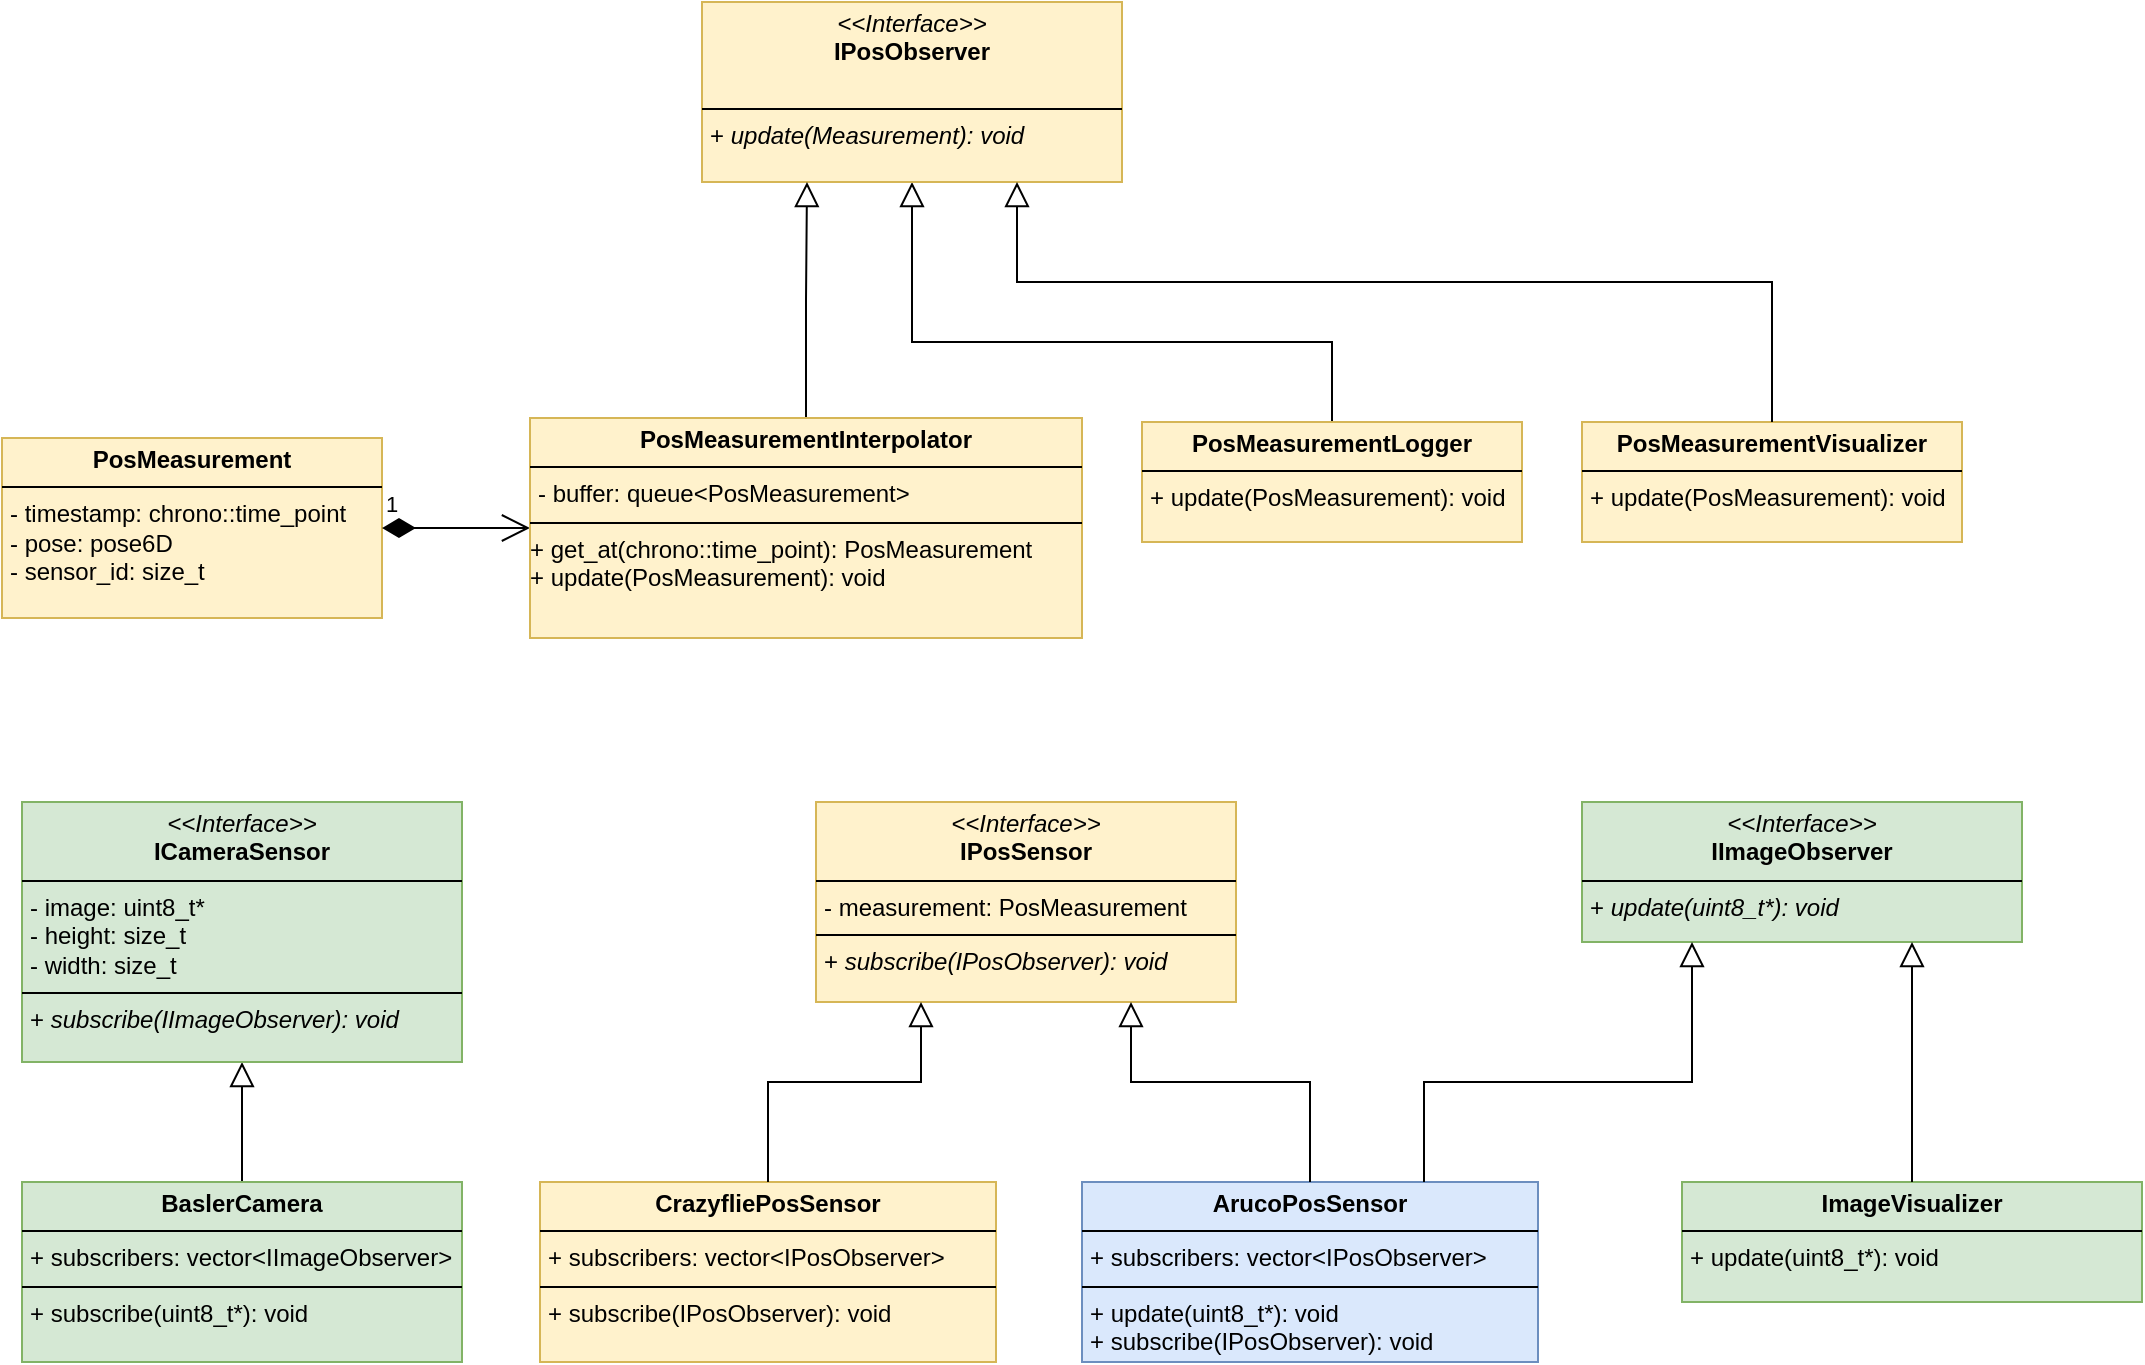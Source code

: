<mxfile version="24.4.4" type="github">
  <diagram id="C5RBs43oDa-KdzZeNtuy" name="Page-1">
    <mxGraphModel dx="1195" dy="1852" grid="1" gridSize="10" guides="1" tooltips="1" connect="1" arrows="1" fold="1" page="1" pageScale="1" pageWidth="827" pageHeight="1169" math="0" shadow="0">
      <root>
        <mxCell id="WIyWlLk6GJQsqaUBKTNV-0" />
        <mxCell id="WIyWlLk6GJQsqaUBKTNV-1" parent="WIyWlLk6GJQsqaUBKTNV-0" />
        <mxCell id="zkfFHV4jXpPFQw0GAbJ--16" value="" style="endArrow=block;endSize=10;endFill=0;shadow=0;strokeWidth=1;rounded=0;curved=0;edgeStyle=elbowEdgeStyle;elbow=vertical;exitX=0.5;exitY=0;exitDx=0;exitDy=0;entryX=0.5;entryY=1;entryDx=0;entryDy=0;" parent="WIyWlLk6GJQsqaUBKTNV-1" source="pv5kppP4N1aIAB50SOcQ-13" target="pv5kppP4N1aIAB50SOcQ-12" edge="1">
          <mxGeometry width="160" relative="1" as="geometry">
            <mxPoint x="810" y="20" as="sourcePoint" />
            <mxPoint x="720" y="-10" as="targetPoint" />
            <Array as="points">
              <mxPoint x="810" y="50" />
              <mxPoint x="790" y="20" />
            </Array>
          </mxGeometry>
        </mxCell>
        <mxCell id="pv5kppP4N1aIAB50SOcQ-0" value="&lt;p style=&quot;margin:0px;margin-top:4px;text-align:center;&quot;&gt;&lt;i&gt;&amp;lt;&amp;lt;Interface&amp;gt;&amp;gt;&lt;/i&gt;&lt;br&gt;&lt;b&gt;IPosSensor&lt;/b&gt;&lt;/p&gt;&lt;hr size=&quot;1&quot; style=&quot;border-style:solid;&quot;&gt;&lt;p style=&quot;margin:0px;margin-left:4px;&quot;&gt;- measurement:&amp;nbsp;&lt;span style=&quot;text-align: center; background-color: initial;&quot;&gt;PosMeasurement&lt;/span&gt;&lt;br&gt;&lt;/p&gt;&lt;hr size=&quot;1&quot; style=&quot;border-style:solid;&quot;&gt;&lt;p style=&quot;margin:0px;margin-left:4px;&quot;&gt;+ &lt;i&gt;subscribe(IPosObserver): void&lt;/i&gt;&lt;/p&gt;" style="verticalAlign=top;align=left;overflow=fill;html=1;whiteSpace=wrap;fillColor=#fff2cc;strokeColor=#d6b656;" parent="WIyWlLk6GJQsqaUBKTNV-1" vertex="1">
          <mxGeometry x="617" y="280" width="210" height="100" as="geometry" />
        </mxCell>
        <mxCell id="pv5kppP4N1aIAB50SOcQ-10" value="&lt;p style=&quot;margin:0px;margin-top:4px;text-align:center;&quot;&gt;&lt;b&gt;PosMeasurement&lt;/b&gt;&lt;/p&gt;&lt;hr size=&quot;1&quot; style=&quot;border-style:solid;&quot;&gt;&lt;p style=&quot;margin:0px;margin-left:4px;&quot;&gt;- timestamp:&amp;nbsp;chrono::time_point&lt;br&gt;&lt;/p&gt;&lt;p style=&quot;margin:0px;margin-left:4px;&quot;&gt;- pose: pose6D&lt;/p&gt;&lt;p style=&quot;margin:0px;margin-left:4px;&quot;&gt;- sensor_id: size_t&lt;/p&gt;" style="verticalAlign=top;align=left;overflow=fill;html=1;whiteSpace=wrap;fillColor=#fff2cc;strokeColor=#d6b656;" parent="WIyWlLk6GJQsqaUBKTNV-1" vertex="1">
          <mxGeometry x="210" y="98" width="190" height="90" as="geometry" />
        </mxCell>
        <mxCell id="pv5kppP4N1aIAB50SOcQ-11" value="1" style="endArrow=open;html=1;endSize=12;startArrow=diamondThin;startSize=14;startFill=1;edgeStyle=orthogonalEdgeStyle;align=left;verticalAlign=bottom;rounded=0;entryX=0;entryY=0.5;entryDx=0;entryDy=0;exitX=1;exitY=0.5;exitDx=0;exitDy=0;" parent="WIyWlLk6GJQsqaUBKTNV-1" source="pv5kppP4N1aIAB50SOcQ-10" target="Q3HJ_jH-b3tcAB5Uhyy6-12" edge="1">
          <mxGeometry x="-1" y="3" relative="1" as="geometry">
            <mxPoint x="400" y="140" as="sourcePoint" />
            <mxPoint x="473" y="133" as="targetPoint" />
          </mxGeometry>
        </mxCell>
        <mxCell id="pv5kppP4N1aIAB50SOcQ-12" value="&lt;p style=&quot;margin:0px;margin-top:4px;text-align:center;&quot;&gt;&lt;i&gt;&amp;lt;&amp;lt;Interface&amp;gt;&amp;gt;&lt;/i&gt;&lt;br&gt;&lt;b&gt;IPosObserver&lt;/b&gt;&lt;/p&gt;&lt;br&gt;&lt;hr size=&quot;1&quot; style=&quot;border-style:solid;&quot;&gt;&lt;p style=&quot;margin:0px;margin-left:4px;&quot;&gt;+ &lt;i&gt;update(Measurement): void&lt;/i&gt;&lt;/p&gt;" style="verticalAlign=top;align=left;overflow=fill;html=1;whiteSpace=wrap;fillColor=#fff2cc;strokeColor=#d6b656;" parent="WIyWlLk6GJQsqaUBKTNV-1" vertex="1">
          <mxGeometry x="560" y="-120" width="210" height="90" as="geometry" />
        </mxCell>
        <mxCell id="pv5kppP4N1aIAB50SOcQ-13" value="&lt;p style=&quot;margin:0px;margin-top:4px;text-align:center;&quot;&gt;&lt;b&gt;PosMeasurementLogger&lt;/b&gt;&lt;/p&gt;&lt;hr size=&quot;1&quot; style=&quot;border-style:solid;&quot;&gt;&lt;p style=&quot;margin:0px;margin-left:4px;&quot;&gt;+ update(&lt;span style=&quot;text-align: center;&quot;&gt;PosMeasurement&lt;/span&gt;): void&lt;/p&gt;" style="verticalAlign=top;align=left;overflow=fill;html=1;whiteSpace=wrap;fillColor=#fff2cc;strokeColor=#d6b656;" parent="WIyWlLk6GJQsqaUBKTNV-1" vertex="1">
          <mxGeometry x="780" y="90" width="190" height="60" as="geometry" />
        </mxCell>
        <mxCell id="pv5kppP4N1aIAB50SOcQ-15" value="&lt;p style=&quot;margin:0px;margin-top:4px;text-align:center;&quot;&gt;&lt;b&gt;PosMeasurementVisualizer&lt;/b&gt;&lt;/p&gt;&lt;hr size=&quot;1&quot; style=&quot;border-style:solid;&quot;&gt;&lt;p style=&quot;margin:0px;margin-left:4px;&quot;&gt;+ update(&lt;span style=&quot;text-align: center;&quot;&gt;PosMeasurement&lt;/span&gt;): void&lt;/p&gt;" style="verticalAlign=top;align=left;overflow=fill;html=1;whiteSpace=wrap;fillColor=#fff2cc;strokeColor=#d6b656;" parent="WIyWlLk6GJQsqaUBKTNV-1" vertex="1">
          <mxGeometry x="1000" y="90" width="190" height="60" as="geometry" />
        </mxCell>
        <mxCell id="pv5kppP4N1aIAB50SOcQ-16" value="" style="endArrow=block;endSize=10;endFill=0;shadow=0;strokeWidth=1;rounded=0;curved=0;edgeStyle=elbowEdgeStyle;elbow=vertical;exitX=0.5;exitY=0;exitDx=0;exitDy=0;entryX=0.75;entryY=1;entryDx=0;entryDy=0;" parent="WIyWlLk6GJQsqaUBKTNV-1" source="pv5kppP4N1aIAB50SOcQ-15" target="pv5kppP4N1aIAB50SOcQ-12" edge="1">
          <mxGeometry width="160" relative="1" as="geometry">
            <mxPoint x="1105.5" y="70.0" as="sourcePoint" />
            <mxPoint x="670.0" y="-50.0" as="targetPoint" />
            <Array as="points">
              <mxPoint x="910" y="20" />
              <mxPoint x="700" y="60" />
            </Array>
          </mxGeometry>
        </mxCell>
        <mxCell id="pv5kppP4N1aIAB50SOcQ-18" value="" style="endArrow=block;endSize=10;endFill=0;shadow=0;strokeWidth=1;rounded=0;curved=0;edgeStyle=elbowEdgeStyle;elbow=vertical;exitX=0.5;exitY=0;exitDx=0;exitDy=0;entryX=0.5;entryY=1;entryDx=0;entryDy=0;" parent="WIyWlLk6GJQsqaUBKTNV-1" source="pv5kppP4N1aIAB50SOcQ-22" target="Q3HJ_jH-b3tcAB5Uhyy6-0" edge="1">
          <mxGeometry width="160" relative="1" as="geometry">
            <mxPoint x="170" y="480" as="sourcePoint" />
            <mxPoint x="170" y="380.0" as="targetPoint" />
          </mxGeometry>
        </mxCell>
        <mxCell id="pv5kppP4N1aIAB50SOcQ-22" value="&lt;p style=&quot;margin:0px;margin-top:4px;text-align:center;&quot;&gt;&lt;b&gt;BaslerCamera&lt;/b&gt;&lt;br&gt;&lt;/p&gt;&lt;hr size=&quot;1&quot; style=&quot;border-style:solid;&quot;&gt;&lt;p style=&quot;margin:0px;margin-left:4px;&quot;&gt;+ subscribers:&amp;nbsp;&lt;span style=&quot;background-color: initial;&quot;&gt;vector&amp;lt;IImageObserver&amp;gt;&lt;/span&gt;&lt;/p&gt;&lt;hr size=&quot;1&quot; style=&quot;border-style:solid;&quot;&gt;&lt;p style=&quot;margin:0px;margin-left:4px;&quot;&gt;+ subscribe(&lt;span style=&quot;text-align: center;&quot;&gt;uint8_t*&lt;/span&gt;): void&lt;br&gt;&lt;/p&gt;" style="verticalAlign=top;align=left;overflow=fill;html=1;whiteSpace=wrap;fillColor=#d5e8d4;strokeColor=#82b366;" parent="WIyWlLk6GJQsqaUBKTNV-1" vertex="1">
          <mxGeometry x="220" y="470" width="220" height="90" as="geometry" />
        </mxCell>
        <mxCell id="Q3HJ_jH-b3tcAB5Uhyy6-0" value="&lt;p style=&quot;margin:0px;margin-top:4px;text-align:center;&quot;&gt;&lt;i&gt;&amp;lt;&amp;lt;Interface&amp;gt;&amp;gt;&lt;/i&gt;&lt;br&gt;&lt;b&gt;ICameraSensor&lt;/b&gt;&lt;/p&gt;&lt;hr size=&quot;1&quot; style=&quot;border-style:solid;&quot;&gt;&lt;p style=&quot;margin:0px;margin-left:4px;&quot;&gt;- image:&amp;nbsp;&lt;span style=&quot;text-align: center; background-color: initial;&quot;&gt;uint8_t*&lt;/span&gt;&lt;br&gt;&lt;/p&gt;&lt;p style=&quot;margin:0px;margin-left:4px;&quot;&gt;&lt;span style=&quot;text-align: center; background-color: initial;&quot;&gt;- height: size_t&lt;/span&gt;&lt;/p&gt;&lt;p style=&quot;margin:0px;margin-left:4px;&quot;&gt;&lt;span style=&quot;text-align: center; background-color: initial;&quot;&gt;- width: size_t&lt;/span&gt;&lt;/p&gt;&lt;hr size=&quot;1&quot; style=&quot;border-style:solid;&quot;&gt;&lt;p style=&quot;margin:0px;margin-left:4px;&quot;&gt;+ &lt;i&gt;subscribe(IImageObserver): void&lt;/i&gt;&lt;/p&gt;" style="verticalAlign=top;align=left;overflow=fill;html=1;whiteSpace=wrap;fillColor=#d5e8d4;strokeColor=#82b366;" vertex="1" parent="WIyWlLk6GJQsqaUBKTNV-1">
          <mxGeometry x="220" y="280" width="220" height="130" as="geometry" />
        </mxCell>
        <mxCell id="Q3HJ_jH-b3tcAB5Uhyy6-2" value="" style="endArrow=block;endSize=10;endFill=0;shadow=0;strokeWidth=1;rounded=0;curved=0;edgeStyle=elbowEdgeStyle;elbow=vertical;exitX=0.5;exitY=0;exitDx=0;exitDy=0;entryX=0.25;entryY=1;entryDx=0;entryDy=0;" edge="1" parent="WIyWlLk6GJQsqaUBKTNV-1" source="Q3HJ_jH-b3tcAB5Uhyy6-12" target="pv5kppP4N1aIAB50SOcQ-12">
          <mxGeometry width="160" relative="1" as="geometry">
            <mxPoint x="611" y="90.0" as="sourcePoint" />
            <mxPoint x="612" y="-30" as="targetPoint" />
          </mxGeometry>
        </mxCell>
        <mxCell id="Q3HJ_jH-b3tcAB5Uhyy6-4" value="&lt;p style=&quot;margin:0px;margin-top:4px;text-align:center;&quot;&gt;&lt;b&gt;ArucoPosSensor&lt;/b&gt;&lt;br&gt;&lt;/p&gt;&lt;hr size=&quot;1&quot; style=&quot;border-style:solid;&quot;&gt;&lt;p style=&quot;margin:0px;margin-left:4px;&quot;&gt;+ subscribers:&amp;nbsp;&lt;span style=&quot;background-color: initial;&quot;&gt;vector&amp;lt;IPosObserver&amp;gt;&lt;/span&gt;&lt;/p&gt;&lt;hr size=&quot;1&quot; style=&quot;border-style:solid;&quot;&gt;&lt;p style=&quot;margin:0px;margin-left:4px;&quot;&gt;+ update(&lt;span style=&quot;text-align: center;&quot;&gt;uint8_t*&lt;/span&gt;): void&lt;br&gt;&lt;/p&gt;&lt;p style=&quot;margin:0px;margin-left:4px;&quot;&gt;+ subscribe(IPosObserver): void&lt;/p&gt;" style="verticalAlign=top;align=left;overflow=fill;html=1;whiteSpace=wrap;fillColor=#dae8fc;strokeColor=#6c8ebf;" vertex="1" parent="WIyWlLk6GJQsqaUBKTNV-1">
          <mxGeometry x="750" y="470" width="228" height="90" as="geometry" />
        </mxCell>
        <mxCell id="Q3HJ_jH-b3tcAB5Uhyy6-5" value="" style="endArrow=block;endSize=10;endFill=0;shadow=0;strokeWidth=1;rounded=0;curved=0;edgeStyle=elbowEdgeStyle;elbow=vertical;exitX=0.5;exitY=0;exitDx=0;exitDy=0;entryX=0.75;entryY=1;entryDx=0;entryDy=0;" edge="1" parent="WIyWlLk6GJQsqaUBKTNV-1" source="Q3HJ_jH-b3tcAB5Uhyy6-4" target="pv5kppP4N1aIAB50SOcQ-0">
          <mxGeometry width="160" relative="1" as="geometry">
            <mxPoint x="861" y="440" as="sourcePoint" />
            <mxPoint x="861" y="390" as="targetPoint" />
            <Array as="points">
              <mxPoint x="820" y="420" />
            </Array>
          </mxGeometry>
        </mxCell>
        <mxCell id="Q3HJ_jH-b3tcAB5Uhyy6-6" value="&lt;p style=&quot;margin:0px;margin-top:4px;text-align:center;&quot;&gt;&lt;i&gt;&amp;lt;&amp;lt;Interface&amp;gt;&amp;gt;&lt;/i&gt;&lt;br&gt;&lt;b&gt;IImageObserver&lt;/b&gt;&lt;/p&gt;&lt;hr size=&quot;1&quot; style=&quot;border-style:solid;&quot;&gt;&lt;p style=&quot;margin:0px;margin-left:4px;&quot;&gt;&lt;/p&gt;&lt;p style=&quot;margin:0px;margin-left:4px;&quot;&gt;+ &lt;i&gt;update(uint8_t*): void&lt;/i&gt;&lt;/p&gt;" style="verticalAlign=top;align=left;overflow=fill;html=1;whiteSpace=wrap;fillColor=#d5e8d4;strokeColor=#82b366;" vertex="1" parent="WIyWlLk6GJQsqaUBKTNV-1">
          <mxGeometry x="1000" y="280" width="220" height="70" as="geometry" />
        </mxCell>
        <mxCell id="Q3HJ_jH-b3tcAB5Uhyy6-7" value="" style="endArrow=block;endSize=10;endFill=0;shadow=0;strokeWidth=1;rounded=0;curved=0;edgeStyle=elbowEdgeStyle;elbow=vertical;exitX=0.75;exitY=0;exitDx=0;exitDy=0;entryX=0.25;entryY=1;entryDx=0;entryDy=0;" edge="1" parent="WIyWlLk6GJQsqaUBKTNV-1" source="Q3HJ_jH-b3tcAB5Uhyy6-4" target="Q3HJ_jH-b3tcAB5Uhyy6-6">
          <mxGeometry width="160" relative="1" as="geometry">
            <mxPoint x="1172" y="506" as="sourcePoint" />
            <mxPoint x="1171" y="420" as="targetPoint" />
            <Array as="points">
              <mxPoint x="1010" y="420" />
            </Array>
          </mxGeometry>
        </mxCell>
        <mxCell id="Q3HJ_jH-b3tcAB5Uhyy6-8" value="&lt;p style=&quot;margin:0px;margin-top:4px;text-align:center;&quot;&gt;&lt;b&gt;CrazyfliePosSensor&lt;/b&gt;&lt;br&gt;&lt;/p&gt;&lt;hr size=&quot;1&quot; style=&quot;border-style:solid;&quot;&gt;&lt;p style=&quot;margin:0px;margin-left:4px;&quot;&gt;+ subscribers:&amp;nbsp;&lt;span style=&quot;background-color: initial;&quot;&gt;vector&amp;lt;IPosObserver&amp;gt;&lt;/span&gt;&lt;/p&gt;&lt;hr size=&quot;1&quot; style=&quot;border-style:solid;&quot;&gt;&lt;p style=&quot;margin:0px;margin-left:4px;&quot;&gt;&lt;span style=&quot;background-color: initial;&quot;&gt;+ subscribe(IPosObserver): void&lt;/span&gt;&lt;br&gt;&lt;/p&gt;" style="verticalAlign=top;align=left;overflow=fill;html=1;whiteSpace=wrap;fillColor=#fff2cc;strokeColor=#d6b656;" vertex="1" parent="WIyWlLk6GJQsqaUBKTNV-1">
          <mxGeometry x="479" y="470" width="228" height="90" as="geometry" />
        </mxCell>
        <mxCell id="Q3HJ_jH-b3tcAB5Uhyy6-9" value="" style="endArrow=block;endSize=10;endFill=0;shadow=0;strokeWidth=1;rounded=0;curved=0;edgeStyle=elbowEdgeStyle;elbow=vertical;exitX=0.5;exitY=0;exitDx=0;exitDy=0;entryX=0.25;entryY=1;entryDx=0;entryDy=0;" edge="1" parent="WIyWlLk6GJQsqaUBKTNV-1" source="Q3HJ_jH-b3tcAB5Uhyy6-8" target="pv5kppP4N1aIAB50SOcQ-0">
          <mxGeometry width="160" relative="1" as="geometry">
            <mxPoint x="580" y="430" as="sourcePoint" />
            <mxPoint x="580" y="340" as="targetPoint" />
            <Array as="points">
              <mxPoint x="630" y="420" />
              <mxPoint x="750" y="410" />
            </Array>
          </mxGeometry>
        </mxCell>
        <mxCell id="Q3HJ_jH-b3tcAB5Uhyy6-10" value="&lt;p style=&quot;margin:0px;margin-top:4px;text-align:center;&quot;&gt;&lt;b&gt;ImageVisualizer&lt;/b&gt;&lt;/p&gt;&lt;hr size=&quot;1&quot; style=&quot;border-style:solid;&quot;&gt;&lt;p style=&quot;margin:0px;margin-left:4px;&quot;&gt;+ update(&lt;span style=&quot;text-align: center;&quot;&gt;uint8_t*&lt;/span&gt;): void&lt;/p&gt;" style="verticalAlign=top;align=left;overflow=fill;html=1;whiteSpace=wrap;fillColor=#d5e8d4;strokeColor=#82b366;" vertex="1" parent="WIyWlLk6GJQsqaUBKTNV-1">
          <mxGeometry x="1050" y="470" width="230" height="60" as="geometry" />
        </mxCell>
        <mxCell id="Q3HJ_jH-b3tcAB5Uhyy6-11" value="" style="endArrow=block;endSize=10;endFill=0;shadow=0;strokeWidth=1;rounded=0;curved=0;edgeStyle=elbowEdgeStyle;elbow=vertical;exitX=0.5;exitY=0;exitDx=0;exitDy=0;entryX=0.75;entryY=1;entryDx=0;entryDy=0;" edge="1" parent="WIyWlLk6GJQsqaUBKTNV-1" source="Q3HJ_jH-b3tcAB5Uhyy6-10" target="Q3HJ_jH-b3tcAB5Uhyy6-6">
          <mxGeometry width="160" relative="1" as="geometry">
            <mxPoint x="1250" y="430" as="sourcePoint" />
            <mxPoint x="1250" y="340" as="targetPoint" />
          </mxGeometry>
        </mxCell>
        <mxCell id="Q3HJ_jH-b3tcAB5Uhyy6-12" value="&lt;p style=&quot;margin:0px;margin-top:4px;text-align:center;&quot;&gt;&lt;span style=&quot;font-weight: 700;&quot;&gt;PosMeasurementInterpolator&lt;/span&gt;&lt;br&gt;&lt;/p&gt;&lt;hr size=&quot;1&quot; style=&quot;border-style:solid;&quot;&gt;&lt;p style=&quot;margin:0px;margin-left:4px;&quot;&gt;- buffer: queue&amp;lt;&lt;span style=&quot;text-align: center;&quot;&gt;PosMeasurement&lt;/span&gt;&amp;gt;&lt;br&gt;&lt;/p&gt;&lt;hr size=&quot;1&quot; style=&quot;border-style:solid;&quot;&gt;&lt;div&gt;+ get_at(chrono::time_point):&amp;nbsp;&lt;span style=&quot;text-align: center; background-color: initial;&quot;&gt;PosMeasurement&lt;/span&gt;&lt;/div&gt;&lt;div&gt;+ update(&lt;span style=&quot;text-align: center;&quot;&gt;PosMeasurement&lt;/span&gt;): void&lt;/div&gt;" style="verticalAlign=top;align=left;overflow=fill;html=1;whiteSpace=wrap;fillColor=#fff2cc;strokeColor=#d6b656;" vertex="1" parent="WIyWlLk6GJQsqaUBKTNV-1">
          <mxGeometry x="474" y="88" width="276" height="110" as="geometry" />
        </mxCell>
      </root>
    </mxGraphModel>
  </diagram>
</mxfile>
